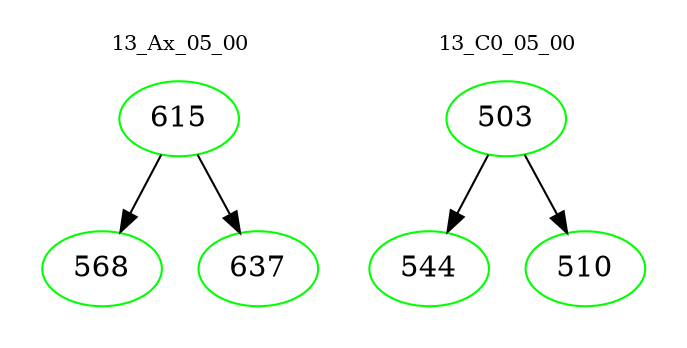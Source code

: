 digraph{
subgraph cluster_0 {
color = white
label = "13_Ax_05_00";
fontsize=10;
T0_615 [label="615", color="green"]
T0_615 -> T0_568 [color="black"]
T0_568 [label="568", color="green"]
T0_615 -> T0_637 [color="black"]
T0_637 [label="637", color="green"]
}
subgraph cluster_1 {
color = white
label = "13_C0_05_00";
fontsize=10;
T1_503 [label="503", color="green"]
T1_503 -> T1_544 [color="black"]
T1_544 [label="544", color="green"]
T1_503 -> T1_510 [color="black"]
T1_510 [label="510", color="green"]
}
}

